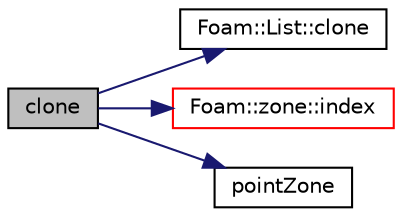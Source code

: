 digraph "clone"
{
  bgcolor="transparent";
  edge [fontname="Helvetica",fontsize="10",labelfontname="Helvetica",labelfontsize="10"];
  node [fontname="Helvetica",fontsize="10",shape=record];
  rankdir="LR";
  Node1 [label="clone",height=0.2,width=0.4,color="black", fillcolor="grey75", style="filled", fontcolor="black"];
  Node1 -> Node2 [color="midnightblue",fontsize="10",style="solid",fontname="Helvetica"];
  Node2 [label="Foam::List::clone",height=0.2,width=0.4,color="black",URL="$a01397.html#a7fddf739ea19e1d4c767e6e03277cf6d",tooltip="Clone. "];
  Node1 -> Node3 [color="midnightblue",fontsize="10",style="solid",fontname="Helvetica"];
  Node3 [label="Foam::zone::index",height=0.2,width=0.4,color="red",URL="$a03017.html#a7d1e8acadb27bd2b4e61457d47b71b6f",tooltip="Return the index of this zone in zone list. "];
  Node1 -> Node4 [color="midnightblue",fontsize="10",style="solid",fontname="Helvetica"];
  Node4 [label="pointZone",height=0.2,width=0.4,color="black",URL="$a01949.html#a62a1edc39bbf859611a3e5af355dfe9d",tooltip="Disallow default bitwise copy construct. "];
}
